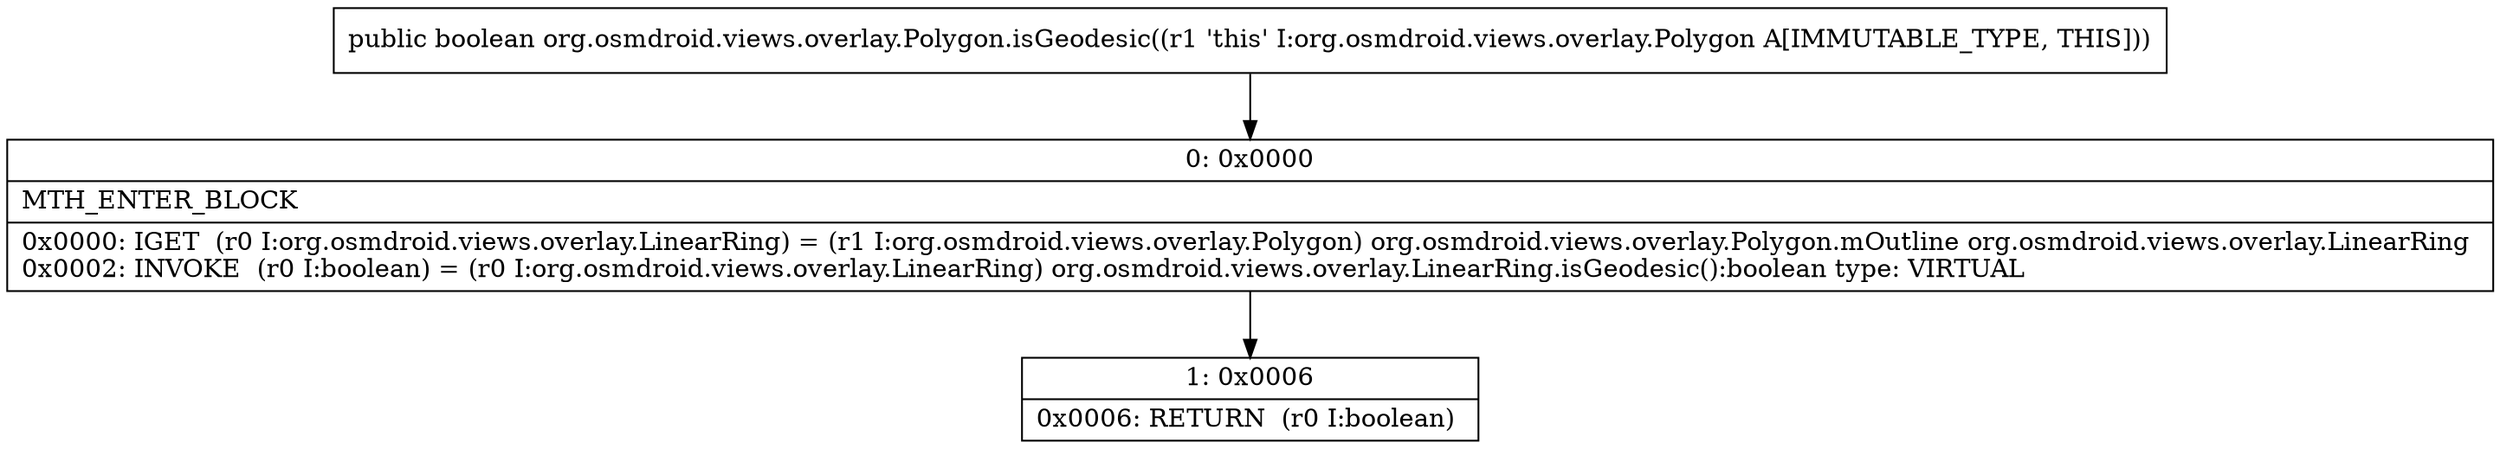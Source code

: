 digraph "CFG fororg.osmdroid.views.overlay.Polygon.isGeodesic()Z" {
Node_0 [shape=record,label="{0\:\ 0x0000|MTH_ENTER_BLOCK\l|0x0000: IGET  (r0 I:org.osmdroid.views.overlay.LinearRing) = (r1 I:org.osmdroid.views.overlay.Polygon) org.osmdroid.views.overlay.Polygon.mOutline org.osmdroid.views.overlay.LinearRing \l0x0002: INVOKE  (r0 I:boolean) = (r0 I:org.osmdroid.views.overlay.LinearRing) org.osmdroid.views.overlay.LinearRing.isGeodesic():boolean type: VIRTUAL \l}"];
Node_1 [shape=record,label="{1\:\ 0x0006|0x0006: RETURN  (r0 I:boolean) \l}"];
MethodNode[shape=record,label="{public boolean org.osmdroid.views.overlay.Polygon.isGeodesic((r1 'this' I:org.osmdroid.views.overlay.Polygon A[IMMUTABLE_TYPE, THIS])) }"];
MethodNode -> Node_0;
Node_0 -> Node_1;
}

